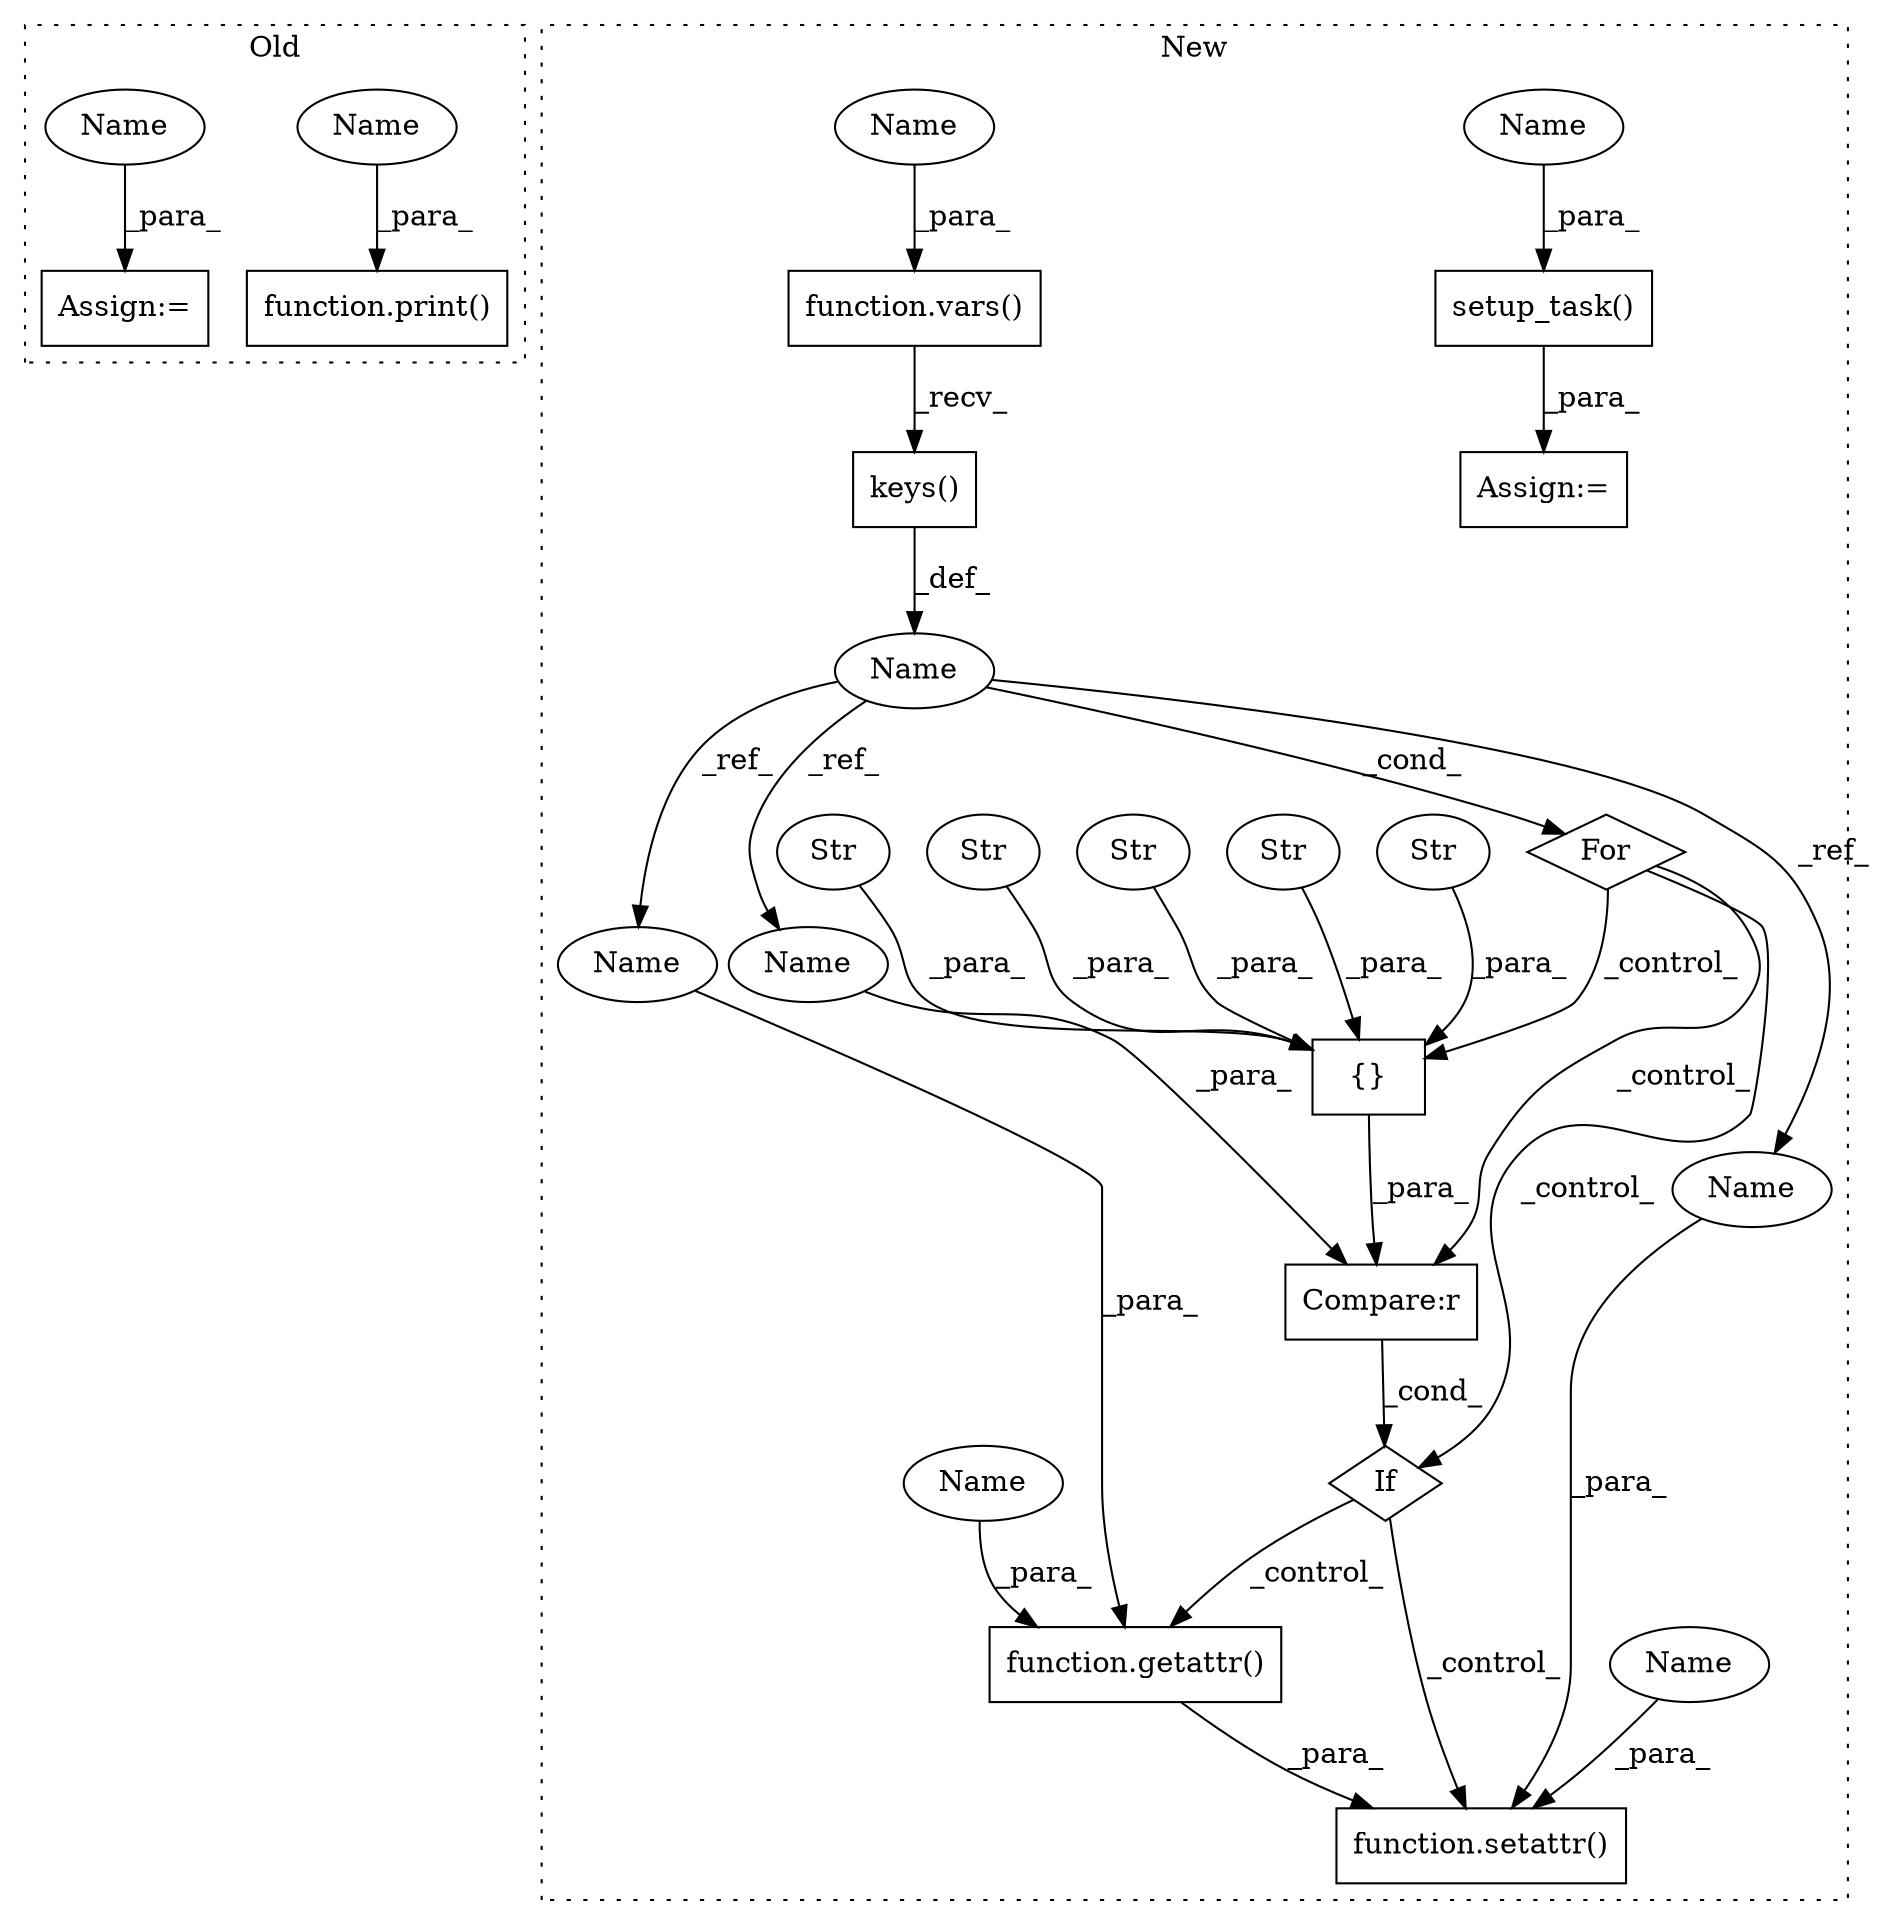 digraph G {
subgraph cluster0 {
1 [label="function.print()" a="75" s="1412,1422" l="6,1" shape="box"];
13 [label="Assign:=" a="68" s="1438" l="3" shape="box"];
19 [label="Name" a="87" s="1418" l="4" shape="ellipse"];
20 [label="Name" a="87" s="1441" l="4" shape="ellipse"];
label = "Old";
style="dotted";
}
subgraph cluster1 {
2 [label="function.setattr()" a="75" s="1532,1576" l="8,1" shape="box"];
3 [label="If" a="96" s="1410" l="3" shape="diamond"];
4 [label="Compare:r" a="40" s="1413" l="105" shape="box"];
5 [label="{}" a="98" s="1424,1517" l="1,0" shape="box"];
6 [label="Str" a="66" s="1425" l="13" shape="ellipse"];
7 [label="Str" a="66" s="1457" l="13" shape="ellipse"];
8 [label="Str" a="66" s="1472" l="19" shape="ellipse"];
9 [label="Str" a="66" s="1493" l="24" shape="ellipse"];
10 [label="Str" a="66" s="1440" l="15" shape="ellipse"];
11 [label="function.getattr()" a="75" s="1551,1575" l="8,1" shape="box"];
12 [label="function.vars()" a="75" s="1376,1392" l="5,1" shape="box"];
14 [label="Name" a="87" s="1369" l="3" shape="ellipse"];
15 [label="keys()" a="75" s="1376" l="24" shape="box"];
16 [label="For" a="107" s="1365,1400" l="4,10" shape="diamond"];
17 [label="setup_task()" a="75" s="1589,1610" l="17,1" shape="box"];
18 [label="Assign:=" a="68" s="1586" l="3" shape="box"];
21 [label="Name" a="87" s="1606" l="4" shape="ellipse"];
22 [label="Name" a="87" s="1540" l="4" shape="ellipse"];
23 [label="Name" a="87" s="1381" l="11" shape="ellipse"];
24 [label="Name" a="87" s="1559" l="11" shape="ellipse"];
25 [label="Name" a="87" s="1546" l="3" shape="ellipse"];
26 [label="Name" a="87" s="1413" l="3" shape="ellipse"];
27 [label="Name" a="87" s="1572" l="3" shape="ellipse"];
label = "New";
style="dotted";
}
3 -> 2 [label="_control_"];
3 -> 11 [label="_control_"];
4 -> 3 [label="_cond_"];
5 -> 4 [label="_para_"];
6 -> 5 [label="_para_"];
7 -> 5 [label="_para_"];
8 -> 5 [label="_para_"];
9 -> 5 [label="_para_"];
10 -> 5 [label="_para_"];
11 -> 2 [label="_para_"];
12 -> 15 [label="_recv_"];
14 -> 26 [label="_ref_"];
14 -> 16 [label="_cond_"];
14 -> 25 [label="_ref_"];
14 -> 27 [label="_ref_"];
15 -> 14 [label="_def_"];
16 -> 4 [label="_control_"];
16 -> 3 [label="_control_"];
16 -> 5 [label="_control_"];
17 -> 18 [label="_para_"];
19 -> 1 [label="_para_"];
20 -> 13 [label="_para_"];
21 -> 17 [label="_para_"];
22 -> 2 [label="_para_"];
23 -> 12 [label="_para_"];
24 -> 11 [label="_para_"];
25 -> 2 [label="_para_"];
26 -> 4 [label="_para_"];
27 -> 11 [label="_para_"];
}